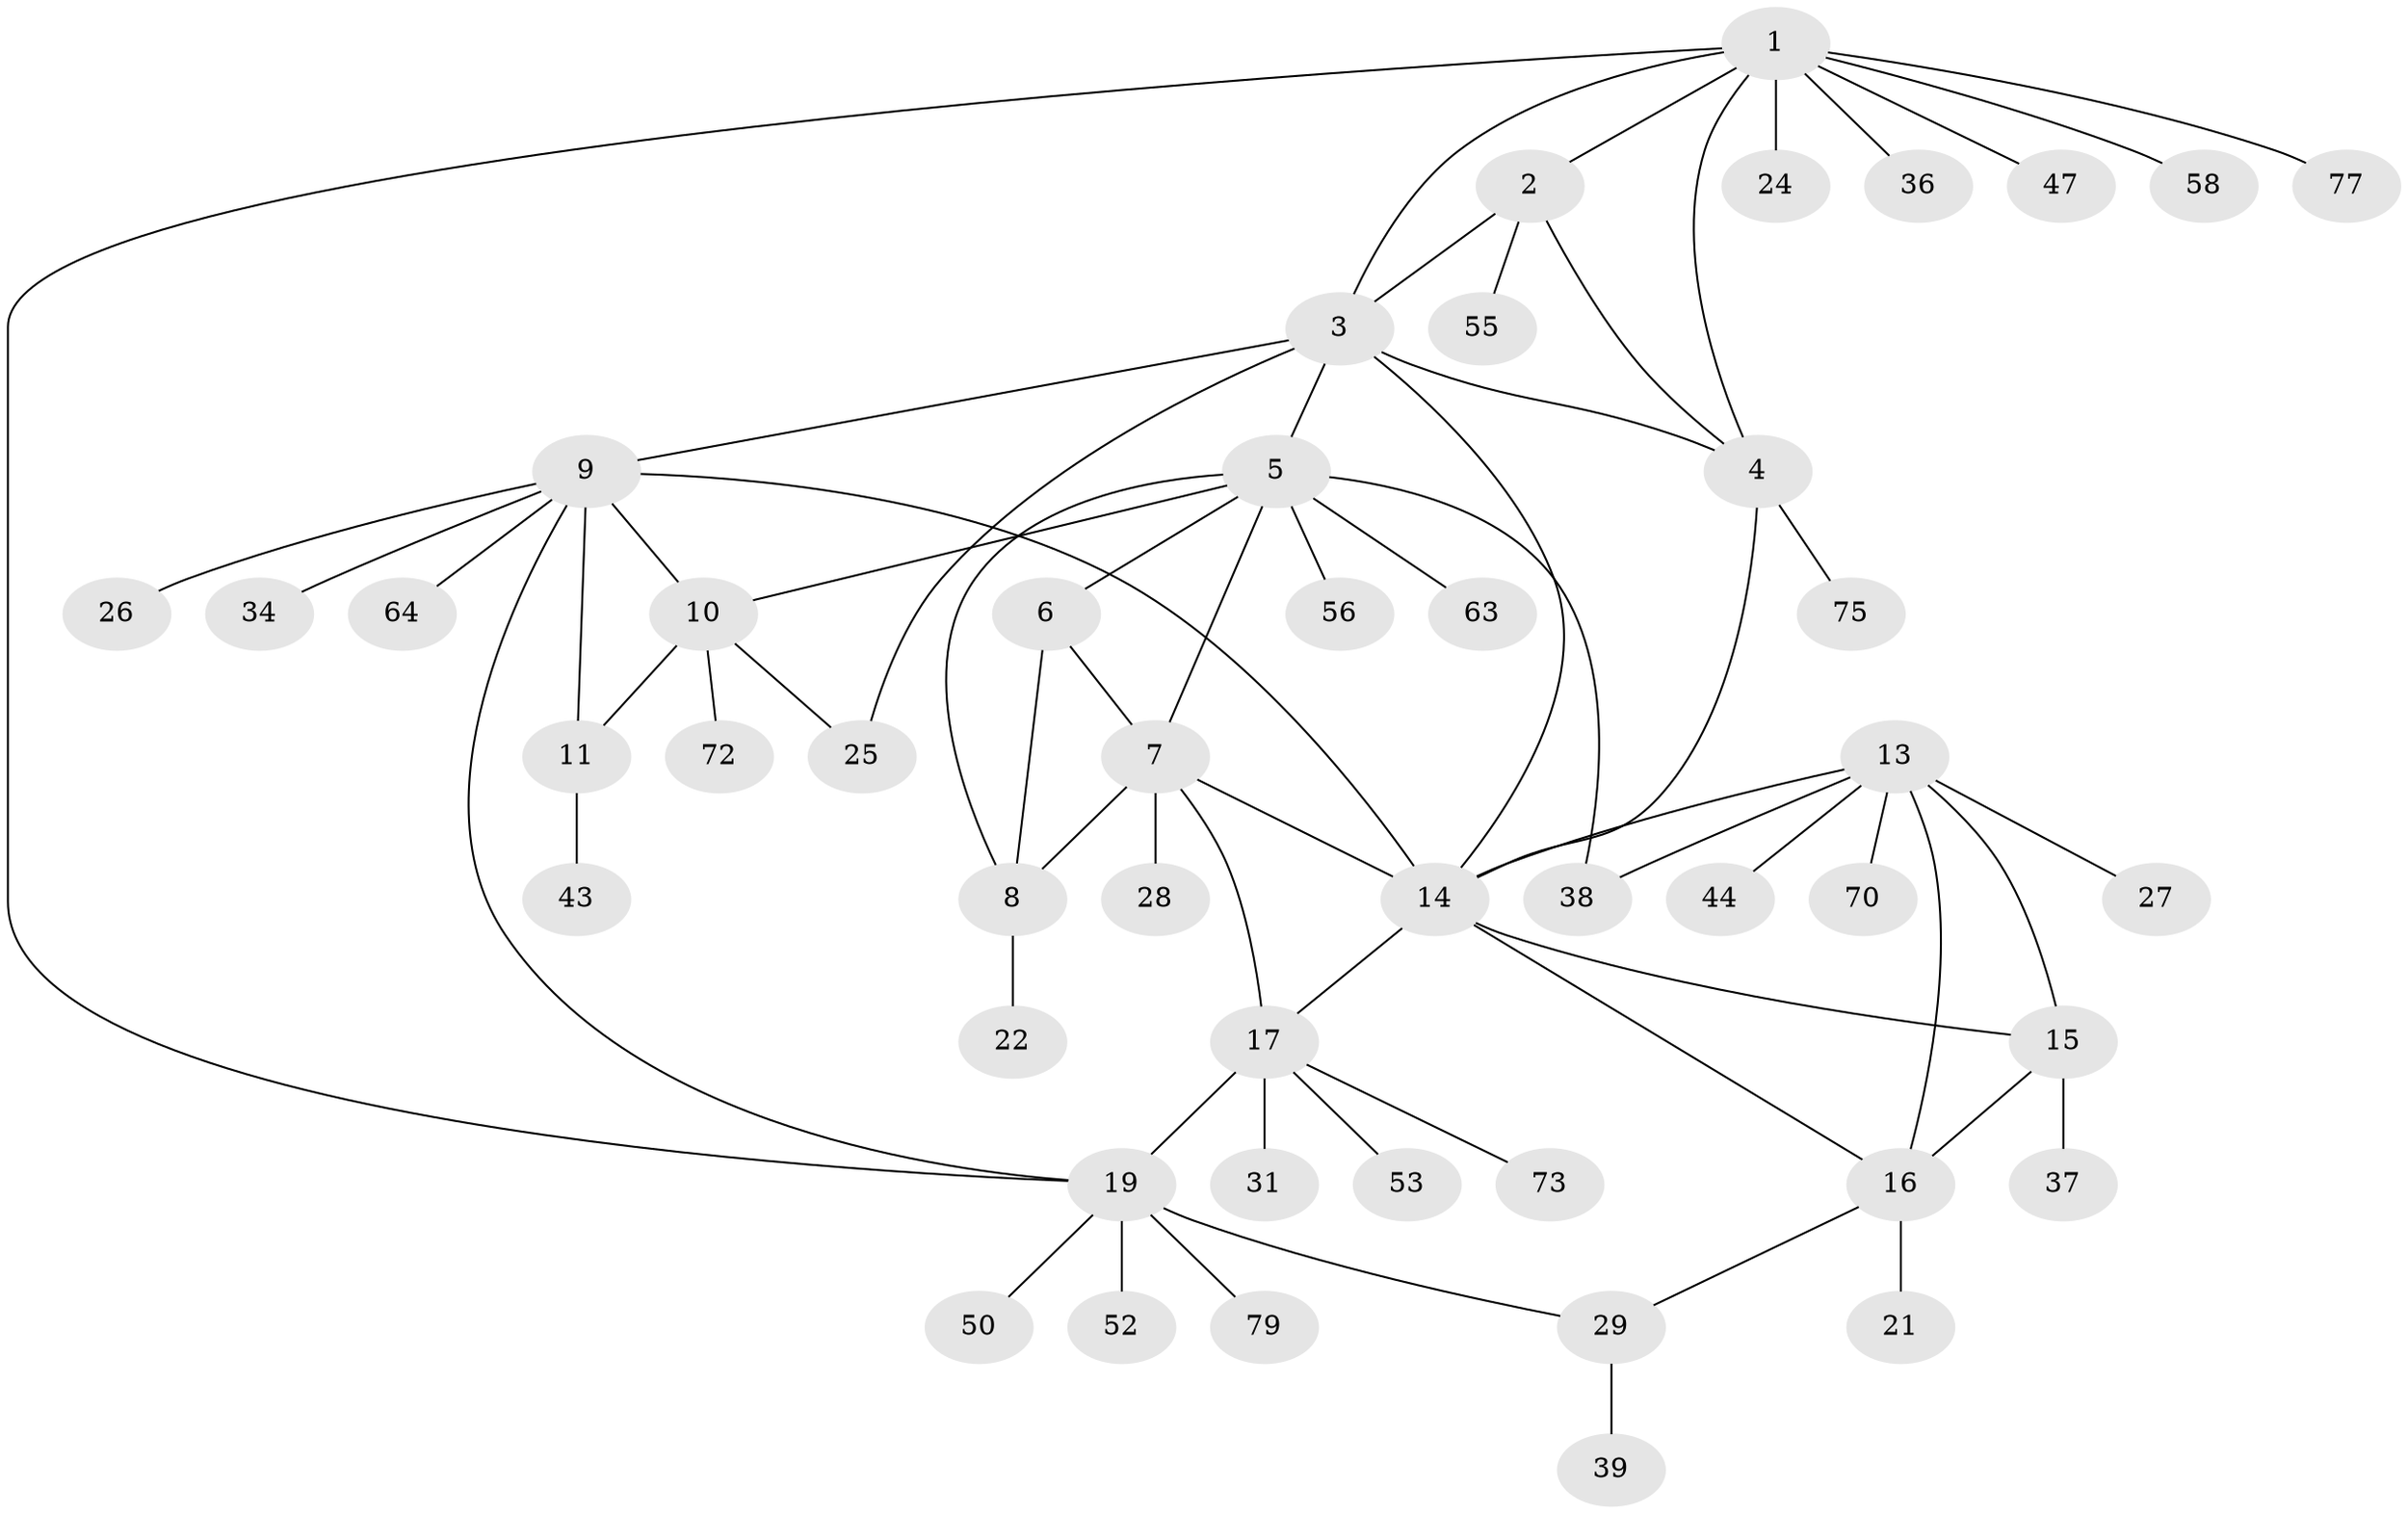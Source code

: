 // original degree distribution, {9: 0.025, 4: 0.0625, 7: 0.0375, 6: 0.0625, 8: 0.025, 5: 0.0375, 10: 0.0125, 1: 0.55, 3: 0.05, 2: 0.1375}
// Generated by graph-tools (version 1.1) at 2025/19/03/04/25 18:19:46]
// undirected, 48 vertices, 67 edges
graph export_dot {
graph [start="1"]
  node [color=gray90,style=filled];
  1;
  2;
  3;
  4 [super="+45+48+23"];
  5;
  6 [super="+62+74"];
  7;
  8;
  9 [super="+40+12"];
  10;
  11 [super="+30+35"];
  13 [super="+32"];
  14 [super="+67+54"];
  15;
  16;
  17 [super="+41+49+60+18"];
  19;
  21;
  22;
  24;
  25 [super="+46"];
  26;
  27;
  28 [super="+57+59"];
  29 [super="+51+33"];
  31;
  34;
  36 [super="+42"];
  37;
  38;
  39 [super="+69"];
  43;
  44;
  47;
  50;
  52;
  53;
  55;
  56;
  58;
  63 [super="+68+66"];
  64 [super="+76"];
  70;
  72;
  73;
  75;
  77;
  79;
  1 -- 2;
  1 -- 3;
  1 -- 4;
  1 -- 19;
  1 -- 24;
  1 -- 36;
  1 -- 47;
  1 -- 58;
  1 -- 77;
  2 -- 3;
  2 -- 4;
  2 -- 55;
  3 -- 4;
  3 -- 5;
  3 -- 14;
  3 -- 25;
  3 -- 9;
  4 -- 75;
  4 -- 14;
  5 -- 6;
  5 -- 7;
  5 -- 8;
  5 -- 10;
  5 -- 38;
  5 -- 56;
  5 -- 63;
  6 -- 7;
  6 -- 8;
  7 -- 8;
  7 -- 14;
  7 -- 28;
  7 -- 17;
  8 -- 22;
  9 -- 10 [weight=2];
  9 -- 11 [weight=2];
  9 -- 14;
  9 -- 26;
  9 -- 34;
  9 -- 64;
  9 -- 19;
  10 -- 11;
  10 -- 25;
  10 -- 72;
  11 -- 43;
  13 -- 14;
  13 -- 15;
  13 -- 16;
  13 -- 27;
  13 -- 38;
  13 -- 44;
  13 -- 70;
  14 -- 15;
  14 -- 16;
  14 -- 17;
  15 -- 16;
  15 -- 37;
  16 -- 21;
  16 -- 29;
  17 -- 19 [weight=3];
  17 -- 53;
  17 -- 73;
  17 -- 31;
  19 -- 50;
  19 -- 52;
  19 -- 79;
  19 -- 29;
  29 -- 39;
}
